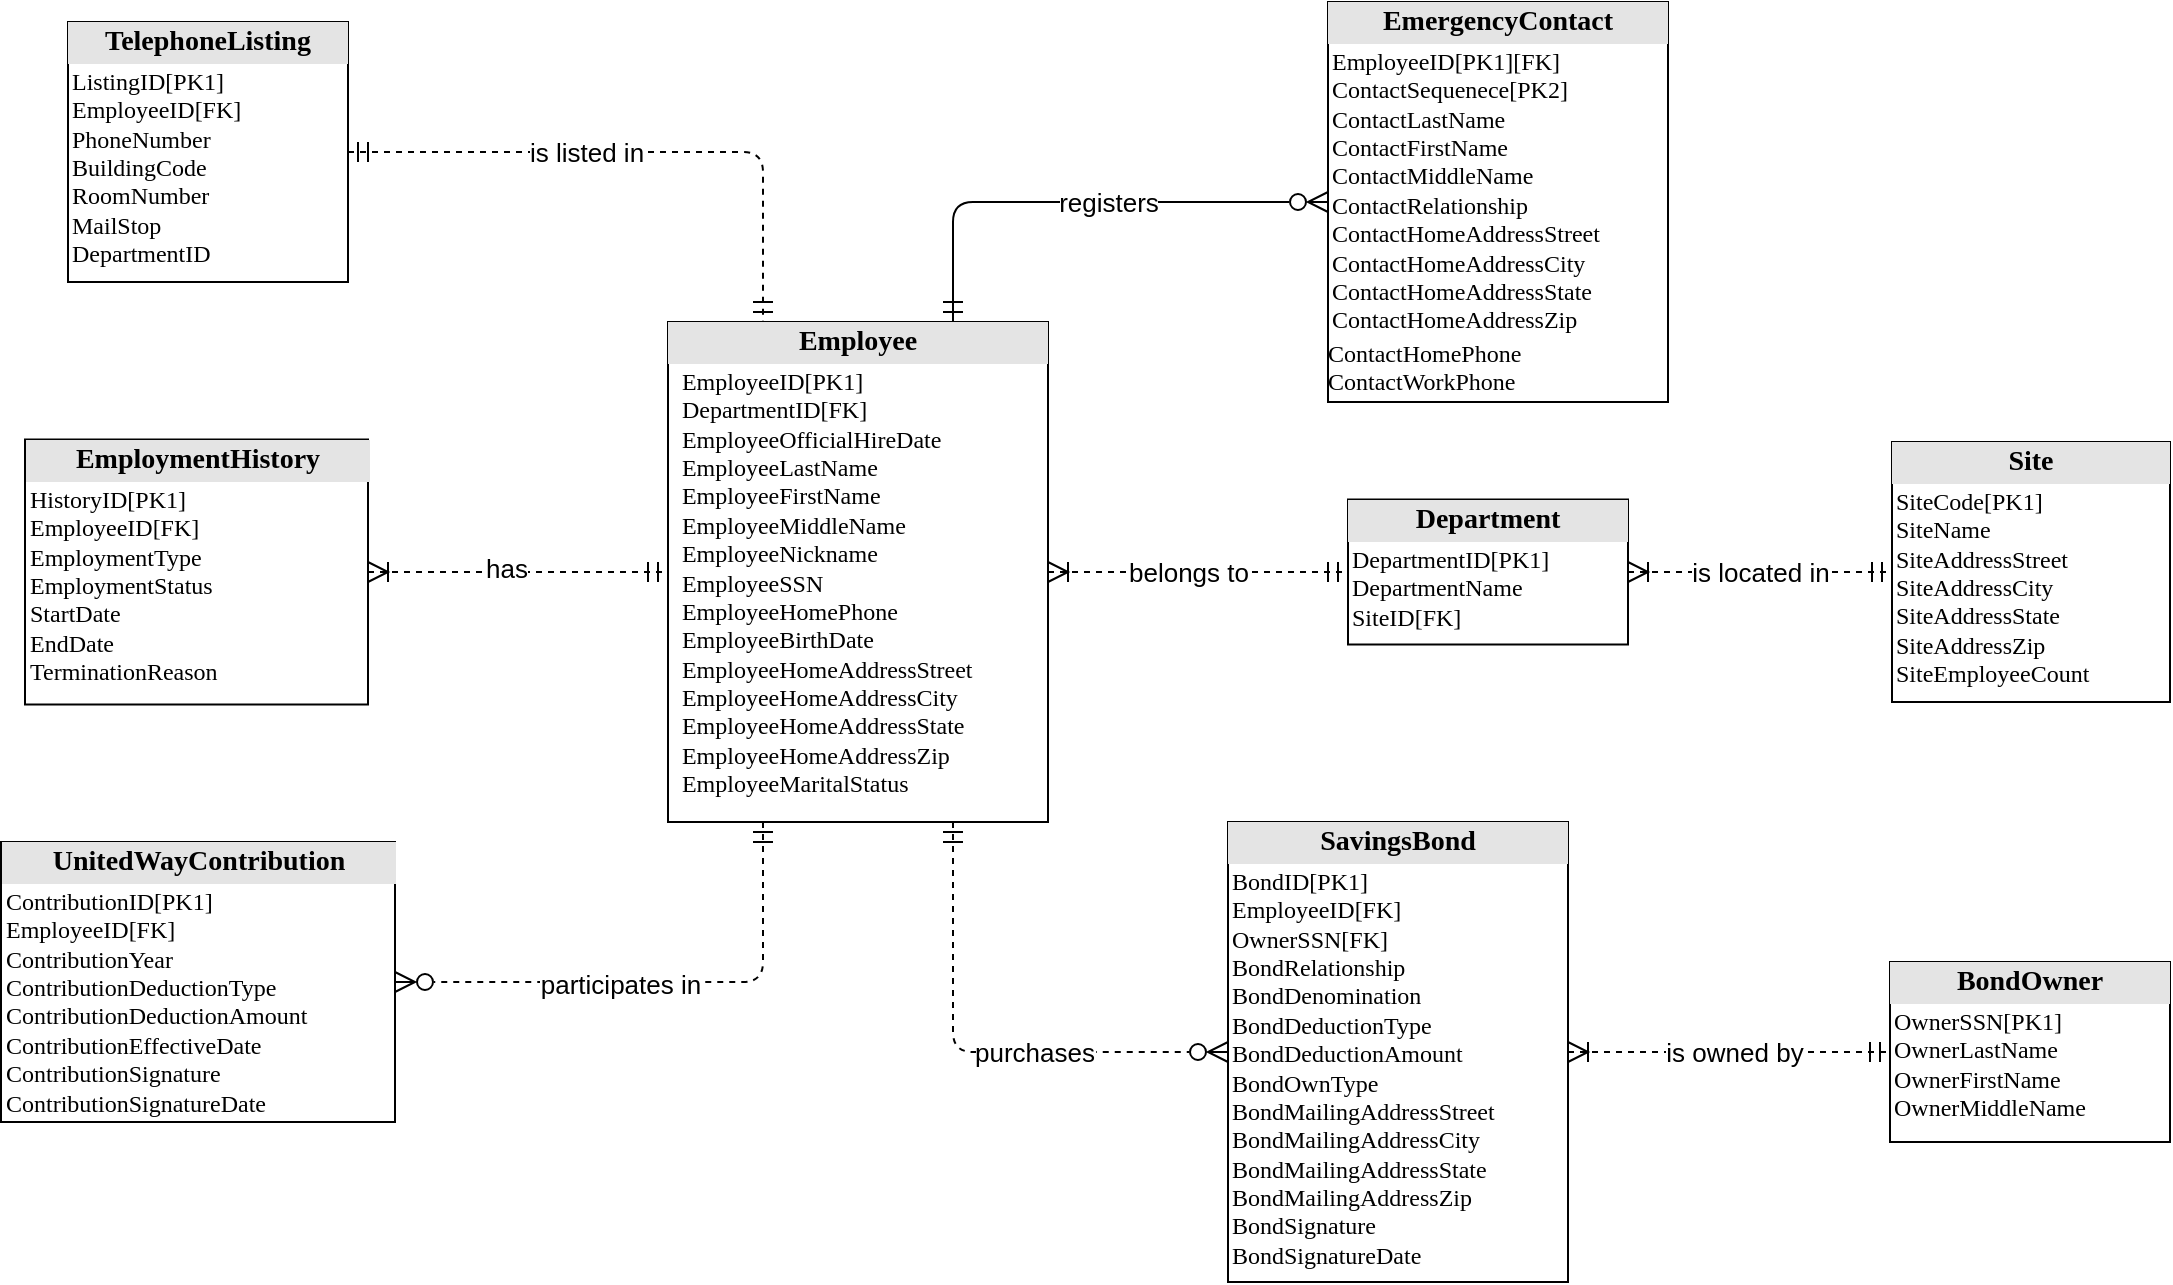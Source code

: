 <mxfile version="27.1.1">
  <diagram name="第 1 页" id="wpJJwF4L-tCkOP_ctmO-">
    <mxGraphModel dx="1293" dy="715" grid="1" gridSize="10" guides="1" tooltips="1" connect="1" arrows="1" fold="1" page="1" pageScale="1" pageWidth="827" pageHeight="1169" math="0" shadow="0">
      <root>
        <mxCell id="0" />
        <mxCell id="1" parent="0" />
        <mxCell id="Veg0vQQlioStaFYAt9b2-1" style="edgeStyle=orthogonalEdgeStyle;html=1;entryX=1;entryY=0.5;dashed=1;labelBackgroundColor=none;startArrow=ERmandOne;endArrow=ERzeroToMany;fontFamily=Verdana;fontSize=12;align=left;endSize=8;startSize=8;endFill=0;exitX=0.25;exitY=1;exitDx=0;exitDy=0;entryDx=0;entryDy=0;" parent="1" source="Veg0vQQlioStaFYAt9b2-18" target="Veg0vQQlioStaFYAt9b2-21" edge="1">
          <mxGeometry relative="1" as="geometry">
            <mxPoint x="612.5" y="355" as="sourcePoint" />
            <mxPoint x="500" y="455" as="targetPoint" />
          </mxGeometry>
        </mxCell>
        <mxCell id="Veg0vQQlioStaFYAt9b2-26" value="&lt;span style=&quot;font-size: 13px;&quot;&gt;participates in&lt;/span&gt;" style="edgeLabel;html=1;align=center;verticalAlign=middle;resizable=0;points=[];" parent="Veg0vQQlioStaFYAt9b2-1" vertex="1" connectable="0">
          <mxGeometry x="0.147" y="1" relative="1" as="geometry">
            <mxPoint as="offset" />
          </mxGeometry>
        </mxCell>
        <mxCell id="Veg0vQQlioStaFYAt9b2-3" style="edgeStyle=orthogonalEdgeStyle;html=1;labelBackgroundColor=none;startArrow=ERmandOne;endArrow=ERzeroToMany;fontFamily=Verdana;fontSize=12;align=left;exitX=0.75;exitY=0;exitDx=0;exitDy=0;endSize=8;startSize=8;endFill=0;entryX=0;entryY=0.5;entryDx=0;entryDy=0;" parent="1" source="Veg0vQQlioStaFYAt9b2-18" target="Veg0vQQlioStaFYAt9b2-20" edge="1">
          <mxGeometry relative="1" as="geometry">
            <mxPoint x="880.0" y="215" as="targetPoint" />
            <mxPoint x="677.5" y="305" as="sourcePoint" />
          </mxGeometry>
        </mxCell>
        <mxCell id="Veg0vQQlioStaFYAt9b2-4" value="&lt;span&gt;registers&lt;/span&gt;" style="edgeLabel;html=1;align=center;verticalAlign=middle;resizable=0;points=[];labelBackgroundColor=#FFFFFF;fontSize=13;" parent="Veg0vQQlioStaFYAt9b2-3" vertex="1" connectable="0">
          <mxGeometry x="-0.135" y="-2" relative="1" as="geometry">
            <mxPoint x="30" y="-2" as="offset" />
          </mxGeometry>
        </mxCell>
        <mxCell id="Veg0vQQlioStaFYAt9b2-5" style="edgeStyle=orthogonalEdgeStyle;html=1;dashed=1;labelBackgroundColor=none;startArrow=ERoneToMany;endArrow=ERmandOne;fontFamily=Verdana;fontSize=12;align=left;startFill=0;endFill=0;endSize=8;startSize=8;exitX=1;exitY=0.5;exitDx=0;exitDy=0;entryX=0;entryY=0.5;entryDx=0;entryDy=0;" parent="1" source="Veg0vQQlioStaFYAt9b2-18" target="Veg0vQQlioStaFYAt9b2-19" edge="1">
          <mxGeometry relative="1" as="geometry">
            <mxPoint x="770" y="375" as="sourcePoint" />
            <mxPoint x="850" y="335" as="targetPoint" />
          </mxGeometry>
        </mxCell>
        <mxCell id="Veg0vQQlioStaFYAt9b2-6" value="belongs to" style="edgeLabel;html=1;align=center;verticalAlign=middle;resizable=0;points=[];fontSize=13;" parent="Veg0vQQlioStaFYAt9b2-5" vertex="1" connectable="0">
          <mxGeometry x="0.191" y="1" relative="1" as="geometry">
            <mxPoint x="-20" y="1" as="offset" />
          </mxGeometry>
        </mxCell>
        <mxCell id="Veg0vQQlioStaFYAt9b2-7" style="edgeStyle=orthogonalEdgeStyle;html=1;entryX=0;entryY=0.5;dashed=1;labelBackgroundColor=none;startArrow=ERoneToMany;endArrow=ERmandOne;fontFamily=Verdana;fontSize=12;align=left;entryDx=0;entryDy=0;endFill=0;startFill=0;endSize=8;startSize=8;exitX=1;exitY=0.5;exitDx=0;exitDy=0;" parent="1" source="Veg0vQQlioStaFYAt9b2-22" target="Veg0vQQlioStaFYAt9b2-25" edge="1">
          <mxGeometry relative="1" as="geometry">
            <mxPoint x="980" y="738" as="sourcePoint" />
            <mxPoint x="1161.0" y="630" as="targetPoint" />
          </mxGeometry>
        </mxCell>
        <mxCell id="Veg0vQQlioStaFYAt9b2-8" value="is owned by" style="edgeLabel;html=1;align=center;verticalAlign=middle;resizable=0;points=[];fontSize=13;" parent="Veg0vQQlioStaFYAt9b2-7" vertex="1" connectable="0">
          <mxGeometry x="-0.084" y="1" relative="1" as="geometry">
            <mxPoint x="9" y="1" as="offset" />
          </mxGeometry>
        </mxCell>
        <mxCell id="Veg0vQQlioStaFYAt9b2-9" style="edgeStyle=orthogonalEdgeStyle;html=1;entryX=0;entryY=0.5;labelBackgroundColor=none;startArrow=ERoneToMany;endArrow=ERmandOne;fontFamily=Verdana;fontSize=12;align=left;entryDx=0;entryDy=0;startFill=0;endFill=0;dashed=1;endSize=8;startSize=8;exitX=1;exitY=0.5;exitDx=0;exitDy=0;" parent="1" source="Veg0vQQlioStaFYAt9b2-17" target="Veg0vQQlioStaFYAt9b2-18" edge="1">
          <mxGeometry relative="1" as="geometry">
            <mxPoint x="460" y="330" as="sourcePoint" />
            <mxPoint x="580" y="330" as="targetPoint" />
          </mxGeometry>
        </mxCell>
        <mxCell id="Veg0vQQlioStaFYAt9b2-10" value="has" style="edgeLabel;html=1;align=center;verticalAlign=middle;resizable=0;points=[];fontSize=13;" parent="Veg0vQQlioStaFYAt9b2-9" vertex="1" connectable="0">
          <mxGeometry x="-0.088" y="2" relative="1" as="geometry">
            <mxPoint as="offset" />
          </mxGeometry>
        </mxCell>
        <mxCell id="Veg0vQQlioStaFYAt9b2-11" style="edgeStyle=orthogonalEdgeStyle;html=1;entryX=0;entryY=0.5;dashed=1;labelBackgroundColor=none;startArrow=ERmandOne;endArrow=ERzeroToMany;fontFamily=Verdana;fontSize=12;align=left;exitX=0.75;exitY=1;exitDx=0;exitDy=0;endSize=8;startSize=8;endFill=0;entryDx=0;entryDy=0;" parent="1" source="Veg0vQQlioStaFYAt9b2-18" target="Veg0vQQlioStaFYAt9b2-22" edge="1">
          <mxGeometry relative="1" as="geometry">
            <mxPoint x="677.5" y="355" as="sourcePoint" />
            <mxPoint x="835.0" y="455" as="targetPoint" />
          </mxGeometry>
        </mxCell>
        <mxCell id="Veg0vQQlioStaFYAt9b2-12" value="purchases" style="edgeLabel;html=1;align=center;verticalAlign=middle;resizable=0;points=[];fontSize=13;" parent="Veg0vQQlioStaFYAt9b2-11" vertex="1" connectable="0">
          <mxGeometry x="0.045" y="4" relative="1" as="geometry">
            <mxPoint x="23" y="4" as="offset" />
          </mxGeometry>
        </mxCell>
        <mxCell id="Veg0vQQlioStaFYAt9b2-13" value="" style="edgeStyle=orthogonalEdgeStyle;html=1;endArrow=ERmandOne;startArrow=ERmandOne;labelBackgroundColor=none;fontFamily=Verdana;fontSize=12;align=left;exitX=1;exitY=0.5;entryX=0.25;entryY=0;entryDx=0;entryDy=0;exitDx=0;exitDy=0;dashed=1;endSize=8;startSize=8;endFill=0;" parent="1" source="Veg0vQQlioStaFYAt9b2-24" target="Veg0vQQlioStaFYAt9b2-18" edge="1">
          <mxGeometry width="100" height="100" relative="1" as="geometry">
            <mxPoint x="430" y="225" as="sourcePoint" />
            <mxPoint x="612.5" y="305" as="targetPoint" />
          </mxGeometry>
        </mxCell>
        <mxCell id="Veg0vQQlioStaFYAt9b2-14" value="is listed in" style="edgeLabel;html=1;align=center;verticalAlign=middle;resizable=0;points=[];fontSize=13;" parent="Veg0vQQlioStaFYAt9b2-13" vertex="1" connectable="0">
          <mxGeometry x="-0.088" y="5" relative="1" as="geometry">
            <mxPoint x="-15" y="5" as="offset" />
          </mxGeometry>
        </mxCell>
        <mxCell id="Veg0vQQlioStaFYAt9b2-15" style="edgeStyle=orthogonalEdgeStyle;html=1;dashed=1;labelBackgroundColor=none;startArrow=ERoneToMany;endArrow=ERmandOne;fontFamily=Verdana;fontSize=12;align=left;exitX=1;exitY=0.5;exitDx=0;exitDy=0;endSize=8;startSize=8;endFill=0;startFill=0;entryX=0;entryY=0.5;entryDx=0;entryDy=0;" parent="1" source="Veg0vQQlioStaFYAt9b2-19" target="Veg0vQQlioStaFYAt9b2-23" edge="1">
          <mxGeometry relative="1" as="geometry">
            <mxPoint x="1031.0" y="505" as="sourcePoint" />
            <mxPoint x="1161" y="505" as="targetPoint" />
          </mxGeometry>
        </mxCell>
        <mxCell id="Veg0vQQlioStaFYAt9b2-16" value="&lt;span&gt;is located in&lt;/span&gt;" style="edgeLabel;html=1;align=center;verticalAlign=middle;resizable=0;points=[];labelBackgroundColor=#FFFFFF;fontSize=13;" parent="Veg0vQQlioStaFYAt9b2-15" vertex="1" connectable="0">
          <mxGeometry x="-0.135" y="-2" relative="1" as="geometry">
            <mxPoint x="9" y="-2" as="offset" />
          </mxGeometry>
        </mxCell>
        <mxCell id="Veg0vQQlioStaFYAt9b2-17" value="&lt;div style=&quot;text-align: center; box-sizing: border-box; width: 100%; background: rgb(228, 228, 228); padding: 2px;&quot;&gt;&lt;span style=&quot;font-size: 14px;&quot;&gt;&lt;b&gt;EmploymentHistory&lt;/b&gt;&lt;/span&gt;&lt;/div&gt;&lt;table style=&quot;width:100%;font-size:1em;&quot; cellpadding=&quot;2&quot; cellspacing=&quot;0&quot;&gt;&lt;tbody&gt;&lt;tr&gt;&lt;td&gt;HistoryID[PK1]&lt;br&gt;EmployeeID[FK]&lt;br&gt;EmploymentType&lt;br&gt;EmploymentStatus&lt;br&gt;StartDate&lt;br&gt;EndDate&lt;br&gt;TerminationReason&lt;/td&gt;&lt;td&gt;&lt;br&gt;&lt;/td&gt;&lt;/tr&gt;&lt;/tbody&gt;&lt;/table&gt;" style="verticalAlign=top;align=left;overflow=fill;html=1;whiteSpace=wrap;rounded=0;shadow=0;comic=0;strokeColor=default;strokeWidth=1;fontFamily=Verdana;fontSize=12;fontColor=default;labelBackgroundColor=none;fillColor=default;" parent="1" vertex="1">
          <mxGeometry x="258.5" y="358.75" width="171.5" height="132.5" as="geometry" />
        </mxCell>
        <mxCell id="Veg0vQQlioStaFYAt9b2-18" value="&lt;div style=&quot;text-align: center; box-sizing: border-box; width: 100%; background: rgb(228, 228, 228); padding: 2px;&quot;&gt;&lt;span style=&quot;font-size: 14px;&quot;&gt;&lt;b&gt;Employee&lt;/b&gt;&lt;/span&gt;&lt;/div&gt;&lt;table style=&quot;width:100%;font-size:1em;&quot; cellpadding=&quot;2&quot; cellspacing=&quot;0&quot;&gt;&lt;tbody&gt;&lt;tr&gt;&lt;td&gt;&lt;/td&gt;&lt;td&gt;EmployeeID[PK1]&lt;br&gt;DepartmentID[FK]&lt;br&gt;EmployeeOfficialHireDate&lt;br&gt;EmployeeLastName&lt;br&gt;EmployeeFirstName&lt;br&gt;EmployeeMiddleName&lt;br&gt;EmployeeNickname&lt;br&gt;EmployeeSSN&lt;br&gt;EmployeeHomePhone&lt;br&gt;EmployeeBirthDate&lt;br&gt;EmployeeHomeAddressStreet&lt;br&gt;EmployeeHomeAddressCity&lt;br&gt;EmployeeHomeAddressState&lt;br&gt;EmployeeHomeAddressZip&lt;br&gt;EmployeeMaritalStatus&lt;/td&gt;&lt;/tr&gt;&lt;tr&gt;&lt;td&gt;&lt;br&gt;&lt;/td&gt;&lt;td&gt;&lt;br&gt;&lt;/td&gt;&lt;/tr&gt;&lt;/tbody&gt;&lt;/table&gt;" style="verticalAlign=top;align=left;overflow=fill;html=1;whiteSpace=wrap;rounded=0;shadow=0;comic=0;strokeColor=default;strokeWidth=1;fontFamily=Verdana;fontSize=12;fontColor=default;labelBackgroundColor=none;fillColor=default;" parent="1" vertex="1">
          <mxGeometry x="580" y="300" width="190" height="250" as="geometry" />
        </mxCell>
        <mxCell id="Veg0vQQlioStaFYAt9b2-19" value="&lt;div style=&quot;text-align: center; box-sizing: border-box; width: 100%; background: rgb(228, 228, 228); padding: 2px;&quot;&gt;&lt;font style=&quot;font-size: 14px;&quot;&gt;&lt;b&gt;Department&lt;/b&gt;&lt;/font&gt;&lt;/div&gt;&lt;table style=&quot;width:100%;font-size:1em;&quot; cellpadding=&quot;2&quot; cellspacing=&quot;0&quot;&gt;&lt;tbody&gt;&lt;tr&gt;&lt;td&gt;DepartmentID[PK1]&lt;br&gt;DepartmentName&lt;br&gt;SiteID[FK]&lt;/td&gt;&lt;td&gt;&lt;/td&gt;&lt;/tr&gt;&lt;/tbody&gt;&lt;/table&gt;" style="verticalAlign=top;align=left;overflow=fill;html=1;whiteSpace=wrap;rounded=0;shadow=0;comic=0;strokeColor=default;strokeWidth=1;fontFamily=Verdana;fontSize=12;fontColor=default;labelBackgroundColor=none;fillColor=default;" parent="1" vertex="1">
          <mxGeometry x="920" y="388.75" width="140" height="72.5" as="geometry" />
        </mxCell>
        <mxCell id="Veg0vQQlioStaFYAt9b2-20" value="&lt;div style=&quot;text-align: center; box-sizing: border-box; width: 100%; background: rgb(228, 228, 228); padding: 2px;&quot;&gt;&lt;font style=&quot;font-size: 14px;&quot;&gt;&lt;b&gt;EmergencyContact&lt;/b&gt;&lt;/font&gt;&lt;/div&gt;&lt;table style=&quot;width:100%;font-size:1em;&quot; cellpadding=&quot;2&quot; cellspacing=&quot;0&quot;&gt;&lt;tbody&gt;&lt;tr&gt;&lt;td&gt;EmployeeID[PK1][FK]&lt;br&gt;ContactSequenece[PK2]&lt;br&gt;ContactLastName&lt;br&gt;ContactFirstName&lt;br&gt;ContactMiddleName&lt;br&gt;ContactRelationship&lt;br&gt;ContactHomeAddressStreet&lt;br&gt;ContactHomeAddressCity&lt;br&gt;ContactHomeAddressState&lt;br&gt;ContactHomeAddressZip&lt;/td&gt;&lt;td&gt;&lt;/td&gt;&lt;/tr&gt;&lt;/tbody&gt;&lt;/table&gt;ContactHomePhone&lt;br&gt;&lt;div&gt;&lt;span style=&quot;background-color: transparent; color: light-dark(rgb(0, 0, 0), rgb(255, 255, 255));&quot;&gt;Contact&lt;/span&gt;WorkPhone&lt;/div&gt;" style="verticalAlign=top;align=left;overflow=fill;html=1;whiteSpace=wrap;rounded=0;shadow=0;comic=0;strokeColor=default;strokeWidth=1;fontFamily=Verdana;fontSize=12;fontColor=default;labelBackgroundColor=none;fillColor=default;" parent="1" vertex="1">
          <mxGeometry x="910" y="140" width="170" height="200" as="geometry" />
        </mxCell>
        <mxCell id="Veg0vQQlioStaFYAt9b2-21" value="&lt;div style=&quot;text-align: center; box-sizing: border-box; width: 100%; background: rgb(228, 228, 228); padding: 2px;&quot;&gt;&lt;span style=&quot;font-size: 14px;&quot;&gt;&lt;b&gt;UnitedWayContribution&lt;/b&gt;&lt;/span&gt;&lt;/div&gt;&lt;table style=&quot;width:100%;font-size:1em;&quot; cellpadding=&quot;2&quot; cellspacing=&quot;0&quot;&gt;&lt;tbody&gt;&lt;tr&gt;&lt;td&gt;ContributionID[PK1]&lt;br&gt;EmployeeID[FK]&lt;br&gt;ContributionYear&lt;br&gt;ContributionDeductionType&lt;br&gt;ContributionDeductionAmount&lt;br&gt;ContributionEffectiveDate&lt;br&gt;ContributionSignature&lt;br&gt;ContributionSignatureDate&lt;br&gt;&lt;/td&gt;&lt;td&gt;&lt;br&gt;&lt;/td&gt;&lt;/tr&gt;&lt;/tbody&gt;&lt;/table&gt;" style="verticalAlign=top;align=left;overflow=fill;html=1;whiteSpace=wrap;rounded=0;shadow=0;comic=0;strokeColor=default;strokeWidth=1;fontFamily=Verdana;fontSize=12;fontColor=default;labelBackgroundColor=none;fillColor=default;" parent="1" vertex="1">
          <mxGeometry x="246.5" y="560" width="197" height="140" as="geometry" />
        </mxCell>
        <mxCell id="Veg0vQQlioStaFYAt9b2-22" value="&lt;div style=&quot;text-align: center; box-sizing: border-box; width: 100%; background: rgb(228, 228, 228); padding: 2px;&quot;&gt;&lt;span style=&quot;font-size: 14px;&quot;&gt;&lt;b&gt;SavingsBond&lt;/b&gt;&lt;/span&gt;&lt;/div&gt;&lt;table style=&quot;width:100%;font-size:1em;&quot; cellpadding=&quot;2&quot; cellspacing=&quot;0&quot;&gt;&lt;tbody&gt;&lt;tr&gt;&lt;td&gt;BondID[PK1]&lt;br&gt;EmployeeID[FK]&lt;br&gt;OwnerSSN[FK]&lt;br&gt;BondRelationship&lt;br&gt;BondDenomination&lt;br&gt;BondDeductionType&lt;br&gt;BondDeductionAmount&lt;br&gt;BondOwnType&lt;br&gt;BondMailingAddressStreet&lt;br&gt;BondMailingAddressCity&lt;br&gt;BondMailingAddressState&lt;br&gt;BondMailingAddressZip&lt;br&gt;BondSignature&lt;br&gt;BondSignatureDate&lt;br&gt;&lt;br&gt;&lt;/td&gt;&lt;td&gt;&lt;/td&gt;&lt;/tr&gt;&lt;/tbody&gt;&lt;/table&gt;" style="verticalAlign=top;align=left;overflow=fill;html=1;whiteSpace=wrap;rounded=0;shadow=0;comic=0;strokeColor=default;strokeWidth=1;fontFamily=Verdana;fontSize=12;fontColor=default;labelBackgroundColor=none;fillColor=default;" parent="1" vertex="1">
          <mxGeometry x="860" y="550" width="170" height="230" as="geometry" />
        </mxCell>
        <mxCell id="Veg0vQQlioStaFYAt9b2-23" value="&lt;div style=&quot;box-sizing: border-box; width: 100%; background: rgb(228, 228, 228); padding: 2px; text-align: center;&quot;&gt;&lt;span style=&quot;font-size: 14px;&quot;&gt;&lt;b&gt;Site&lt;/b&gt;&lt;/span&gt;&lt;/div&gt;&lt;table style=&quot;width:100%;font-size:1em;&quot; cellpadding=&quot;2&quot; cellspacing=&quot;0&quot;&gt;&lt;tbody&gt;&lt;tr&gt;&lt;td&gt;SiteCode[PK1]&lt;br&gt;SiteName&lt;br&gt;SiteAddressStreet&lt;br&gt;SiteAddressCity&lt;br&gt;SiteAddressState&lt;br&gt;SiteAddressZip&lt;br&gt;SiteEmployeeCount&lt;/td&gt;&lt;td&gt;&lt;br&gt;&lt;/td&gt;&lt;/tr&gt;&lt;/tbody&gt;&lt;/table&gt;" style="verticalAlign=top;align=left;overflow=fill;html=1;whiteSpace=wrap;rounded=0;shadow=0;comic=0;strokeColor=default;strokeWidth=1;fontFamily=Verdana;fontSize=12;fontColor=default;labelBackgroundColor=none;fillColor=default;" parent="1" vertex="1">
          <mxGeometry x="1192" y="360" width="139" height="130" as="geometry" />
        </mxCell>
        <mxCell id="Veg0vQQlioStaFYAt9b2-24" value="&lt;div style=&quot;text-align: center; box-sizing: border-box; width: 100%; background: rgb(228, 228, 228); padding: 2px;&quot;&gt;&lt;font style=&quot;font-size: 14px;&quot;&gt;&lt;b&gt;TelephoneListing&lt;/b&gt;&lt;/font&gt;&lt;/div&gt;&lt;table style=&quot;width:100%;font-size:1em;&quot; cellpadding=&quot;2&quot; cellspacing=&quot;0&quot;&gt;&lt;tbody&gt;&lt;tr&gt;&lt;td&gt;ListingID[PK1]&lt;br&gt;EmployeeID[FK]&lt;br&gt;PhoneNumber&lt;br&gt;BuildingCode&lt;br&gt;RoomNumber&lt;br&gt;MailStop&lt;br&gt;DepartmentID&lt;br&gt;&lt;/td&gt;&lt;td&gt;&lt;/td&gt;&lt;/tr&gt;&lt;/tbody&gt;&lt;/table&gt;" style="verticalAlign=top;align=left;overflow=fill;html=1;whiteSpace=wrap;rounded=0;shadow=0;comic=0;strokeColor=default;strokeWidth=1;fontFamily=Verdana;fontSize=12;fontColor=default;labelBackgroundColor=none;fillColor=default;" parent="1" vertex="1">
          <mxGeometry x="280" y="150" width="140" height="130" as="geometry" />
        </mxCell>
        <mxCell id="Veg0vQQlioStaFYAt9b2-25" value="&lt;div style=&quot;box-sizing: border-box; width: 100%; background: rgb(228, 228, 228); padding: 2px; text-align: center;&quot;&gt;&lt;span style=&quot;font-size: 14px;&quot;&gt;&lt;b&gt;BondOwner&lt;/b&gt;&lt;/span&gt;&lt;/div&gt;&lt;table style=&quot;width:100%;font-size:1em;&quot; cellpadding=&quot;2&quot; cellspacing=&quot;0&quot;&gt;&lt;tbody&gt;&lt;tr&gt;&lt;td&gt;OwnerSSN[PK1]&lt;br&gt;OwnerLastName&lt;br&gt;OwnerFirstName&lt;br&gt;OwnerMiddleName&lt;br&gt;&lt;br&gt;&lt;/td&gt;&lt;td&gt;&lt;/td&gt;&lt;/tr&gt;&lt;/tbody&gt;&lt;/table&gt;" style="verticalAlign=top;align=left;overflow=fill;html=1;whiteSpace=wrap;rounded=0;shadow=0;comic=0;strokeColor=default;strokeWidth=1;fontFamily=Verdana;fontSize=12;fontColor=default;labelBackgroundColor=none;fillColor=default;" parent="1" vertex="1">
          <mxGeometry x="1191" y="620" width="140" height="90" as="geometry" />
        </mxCell>
      </root>
    </mxGraphModel>
  </diagram>
</mxfile>
